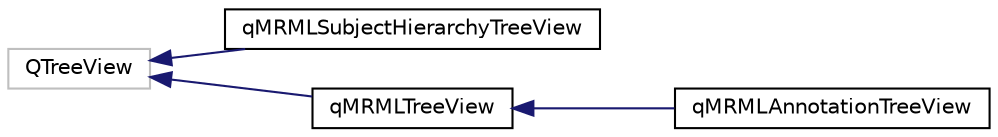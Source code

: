 digraph "Graphical Class Hierarchy"
{
  bgcolor="transparent";
  edge [fontname="Helvetica",fontsize="10",labelfontname="Helvetica",labelfontsize="10"];
  node [fontname="Helvetica",fontsize="10",shape=record];
  rankdir="LR";
  Node545 [label="QTreeView",height=0.2,width=0.4,color="grey75"];
  Node545 -> Node0 [dir="back",color="midnightblue",fontsize="10",style="solid",fontname="Helvetica"];
  Node0 [label="qMRMLSubjectHierarchyTreeView",height=0.2,width=0.4,color="black",URL="$classqMRMLSubjectHierarchyTreeView.html"];
  Node545 -> Node547 [dir="back",color="midnightblue",fontsize="10",style="solid",fontname="Helvetica"];
  Node547 [label="qMRMLTreeView",height=0.2,width=0.4,color="black",URL="$classqMRMLTreeView.html"];
  Node547 -> Node548 [dir="back",color="midnightblue",fontsize="10",style="solid",fontname="Helvetica"];
  Node548 [label="qMRMLAnnotationTreeView",height=0.2,width=0.4,color="black",URL="$classqMRMLAnnotationTreeView.html"];
}
